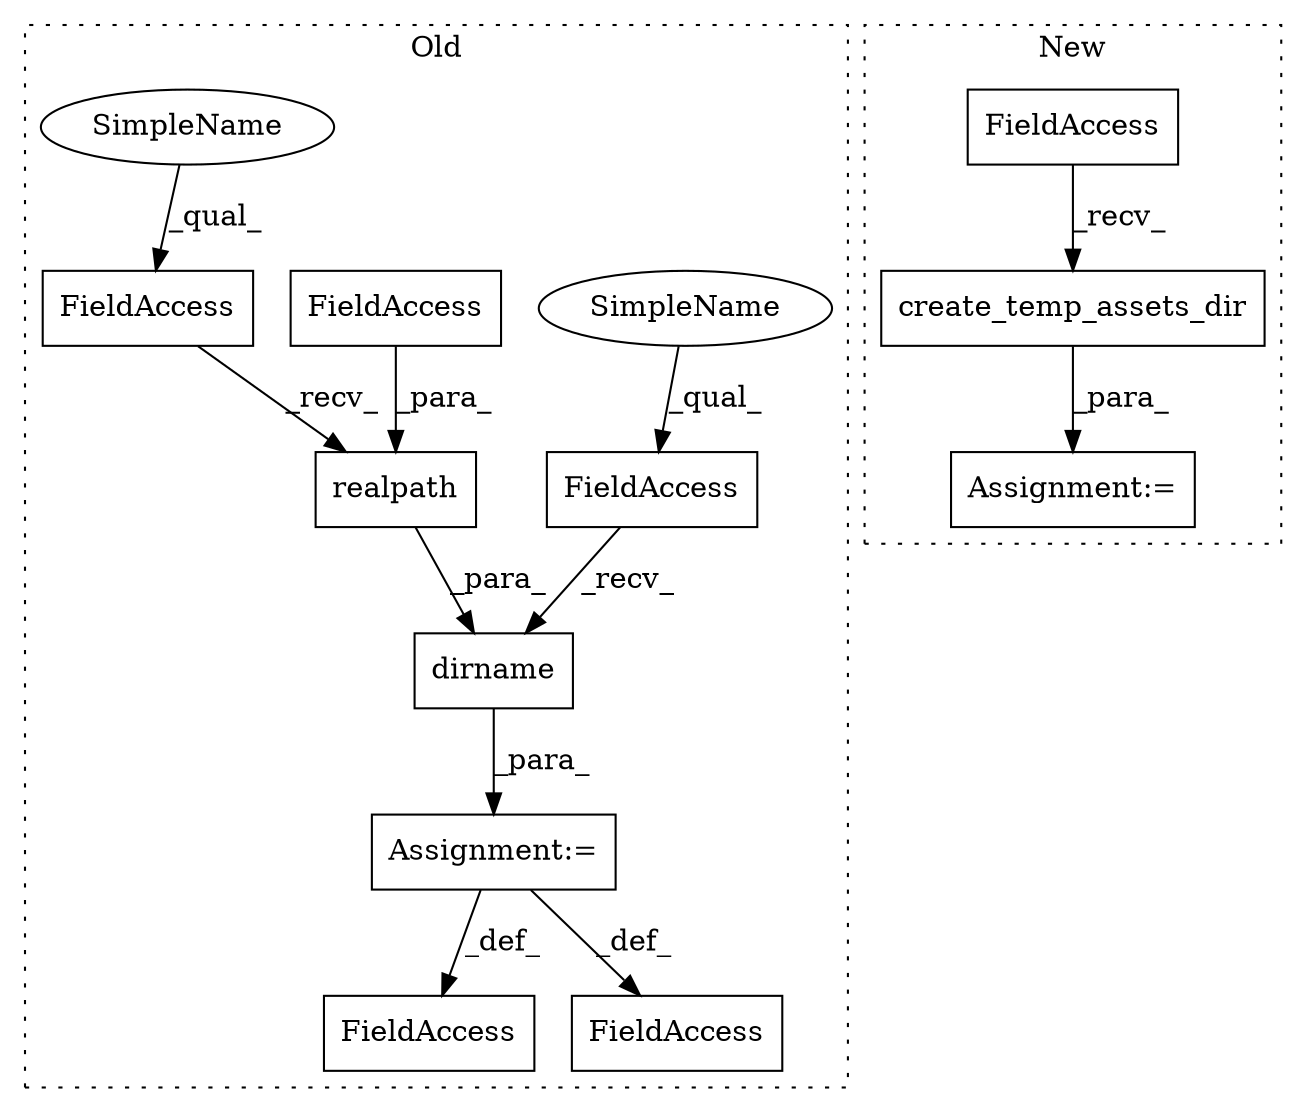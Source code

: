 digraph G {
subgraph cluster0 {
1 [label="realpath" a="32" s="684,701" l="9,1" shape="box"];
4 [label="FieldAccess" a="22" s="647" l="12" shape="box"];
5 [label="FieldAccess" a="22" s="693" l="8" shape="box"];
6 [label="FieldAccess" a="22" s="676" l="7" shape="box"];
7 [label="FieldAccess" a="22" s="660" l="7" shape="box"];
8 [label="Assignment:=" a="7" s="659" l="1" shape="box"];
9 [label="dirname" a="32" s="668,702" l="8,1" shape="box"];
11 [label="FieldAccess" a="22" s="709" l="13" shape="box"];
12 [label="SimpleName" a="42" s="660" l="2" shape="ellipse"];
13 [label="SimpleName" a="42" s="676" l="2" shape="ellipse"];
label = "Old";
style="dotted";
}
subgraph cluster1 {
2 [label="create_temp_assets_dir" a="32" s="731" l="24" shape="box"];
3 [label="FieldAccess" a="22" s="713" l="4" shape="box"];
10 [label="Assignment:=" a="7" s="711" l="2" shape="box"];
label = "New";
style="dotted";
}
1 -> 9 [label="_para_"];
2 -> 10 [label="_para_"];
3 -> 2 [label="_recv_"];
5 -> 1 [label="_para_"];
6 -> 1 [label="_recv_"];
7 -> 9 [label="_recv_"];
8 -> 4 [label="_def_"];
8 -> 11 [label="_def_"];
9 -> 8 [label="_para_"];
12 -> 7 [label="_qual_"];
13 -> 6 [label="_qual_"];
}